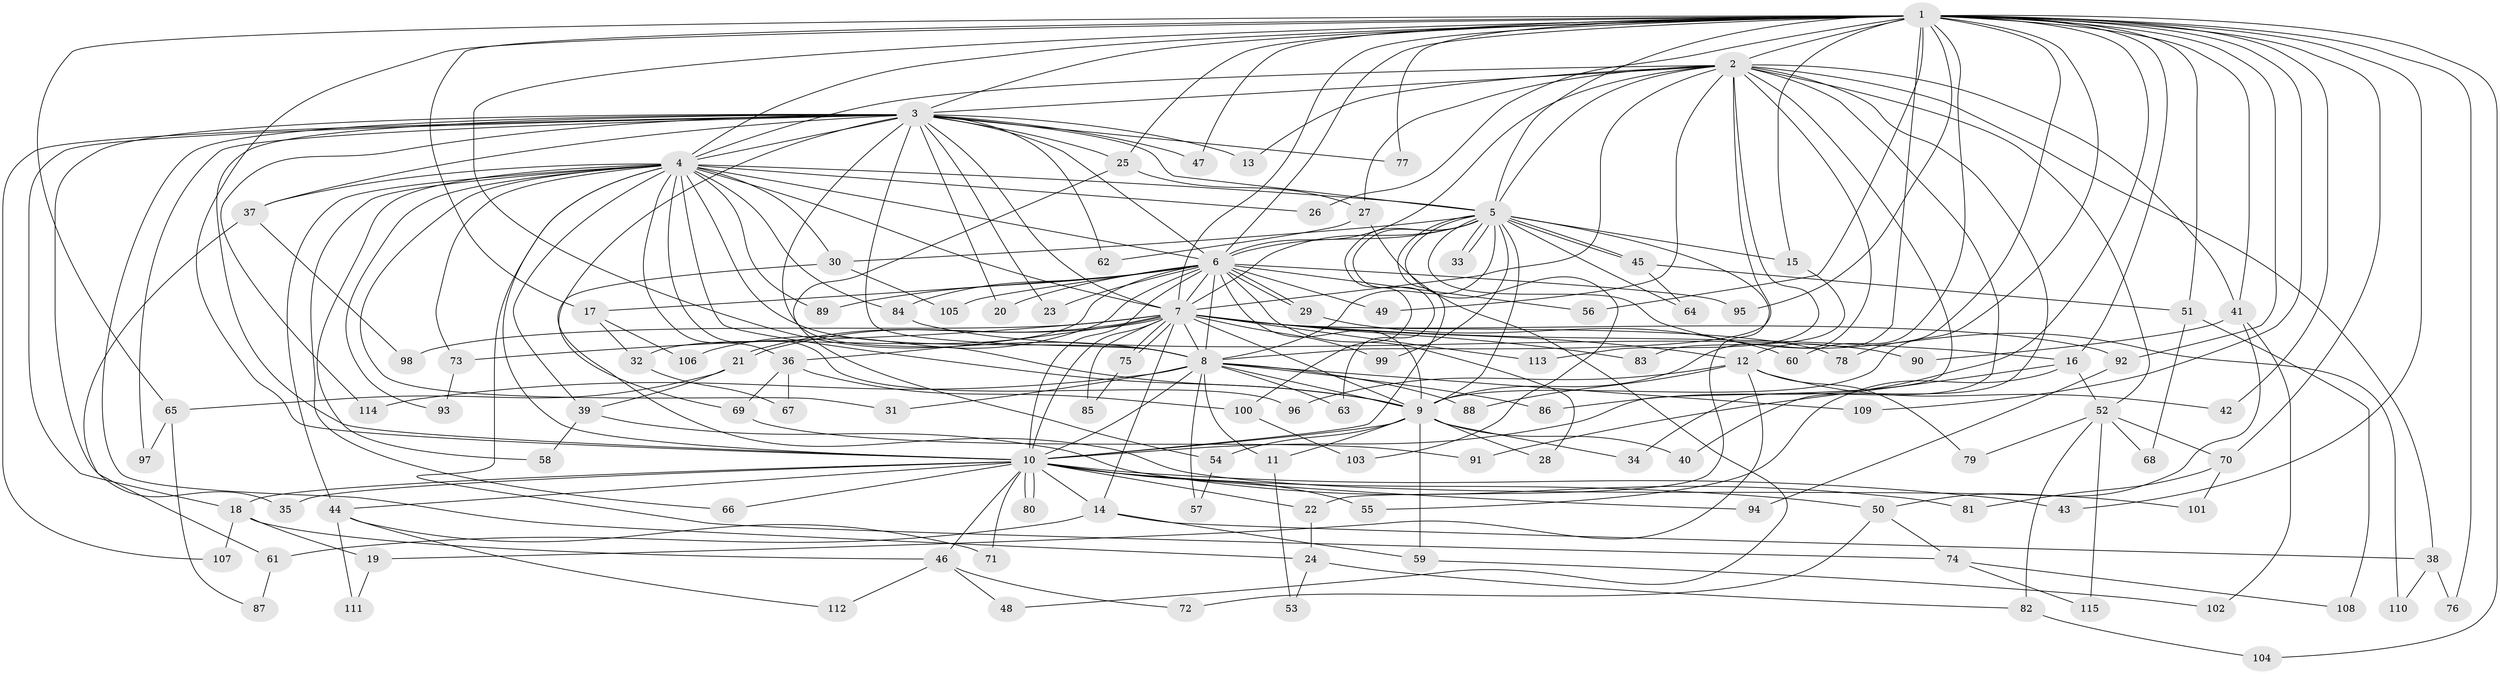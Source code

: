 // Generated by graph-tools (version 1.1) at 2025/35/03/09/25 02:35:04]
// undirected, 115 vertices, 255 edges
graph export_dot {
graph [start="1"]
  node [color=gray90,style=filled];
  1;
  2;
  3;
  4;
  5;
  6;
  7;
  8;
  9;
  10;
  11;
  12;
  13;
  14;
  15;
  16;
  17;
  18;
  19;
  20;
  21;
  22;
  23;
  24;
  25;
  26;
  27;
  28;
  29;
  30;
  31;
  32;
  33;
  34;
  35;
  36;
  37;
  38;
  39;
  40;
  41;
  42;
  43;
  44;
  45;
  46;
  47;
  48;
  49;
  50;
  51;
  52;
  53;
  54;
  55;
  56;
  57;
  58;
  59;
  60;
  61;
  62;
  63;
  64;
  65;
  66;
  67;
  68;
  69;
  70;
  71;
  72;
  73;
  74;
  75;
  76;
  77;
  78;
  79;
  80;
  81;
  82;
  83;
  84;
  85;
  86;
  87;
  88;
  89;
  90;
  91;
  92;
  93;
  94;
  95;
  96;
  97;
  98;
  99;
  100;
  101;
  102;
  103;
  104;
  105;
  106;
  107;
  108;
  109;
  110;
  111;
  112;
  113;
  114;
  115;
  1 -- 2;
  1 -- 3;
  1 -- 4;
  1 -- 5;
  1 -- 6;
  1 -- 7;
  1 -- 8;
  1 -- 9;
  1 -- 10;
  1 -- 12;
  1 -- 15;
  1 -- 16;
  1 -- 17;
  1 -- 25;
  1 -- 26;
  1 -- 41;
  1 -- 42;
  1 -- 43;
  1 -- 47;
  1 -- 51;
  1 -- 56;
  1 -- 60;
  1 -- 65;
  1 -- 70;
  1 -- 76;
  1 -- 77;
  1 -- 78;
  1 -- 86;
  1 -- 92;
  1 -- 95;
  1 -- 104;
  1 -- 109;
  2 -- 3;
  2 -- 4;
  2 -- 5;
  2 -- 6;
  2 -- 7;
  2 -- 8;
  2 -- 9;
  2 -- 10;
  2 -- 13;
  2 -- 27;
  2 -- 34;
  2 -- 38;
  2 -- 40;
  2 -- 41;
  2 -- 49;
  2 -- 52;
  2 -- 113;
  3 -- 4;
  3 -- 5;
  3 -- 6;
  3 -- 7;
  3 -- 8;
  3 -- 9;
  3 -- 10;
  3 -- 13;
  3 -- 18;
  3 -- 20;
  3 -- 23;
  3 -- 24;
  3 -- 25;
  3 -- 35;
  3 -- 37;
  3 -- 47;
  3 -- 62;
  3 -- 69;
  3 -- 77;
  3 -- 97;
  3 -- 107;
  3 -- 114;
  4 -- 5;
  4 -- 6;
  4 -- 7;
  4 -- 8;
  4 -- 9;
  4 -- 10;
  4 -- 26;
  4 -- 30;
  4 -- 31;
  4 -- 36;
  4 -- 37;
  4 -- 39;
  4 -- 44;
  4 -- 58;
  4 -- 66;
  4 -- 73;
  4 -- 74;
  4 -- 84;
  4 -- 89;
  4 -- 93;
  4 -- 96;
  5 -- 6;
  5 -- 7;
  5 -- 8;
  5 -- 9;
  5 -- 10;
  5 -- 15;
  5 -- 22;
  5 -- 30;
  5 -- 33;
  5 -- 33;
  5 -- 45;
  5 -- 45;
  5 -- 63;
  5 -- 64;
  5 -- 99;
  5 -- 100;
  5 -- 103;
  5 -- 110;
  6 -- 7;
  6 -- 8;
  6 -- 9;
  6 -- 10;
  6 -- 17;
  6 -- 20;
  6 -- 23;
  6 -- 28;
  6 -- 29;
  6 -- 29;
  6 -- 32;
  6 -- 49;
  6 -- 56;
  6 -- 84;
  6 -- 89;
  6 -- 95;
  6 -- 105;
  6 -- 106;
  7 -- 8;
  7 -- 9;
  7 -- 10;
  7 -- 12;
  7 -- 14;
  7 -- 16;
  7 -- 21;
  7 -- 21;
  7 -- 36;
  7 -- 73;
  7 -- 75;
  7 -- 75;
  7 -- 78;
  7 -- 83;
  7 -- 85;
  7 -- 92;
  7 -- 98;
  7 -- 99;
  7 -- 113;
  8 -- 9;
  8 -- 10;
  8 -- 11;
  8 -- 31;
  8 -- 57;
  8 -- 63;
  8 -- 86;
  8 -- 88;
  8 -- 109;
  8 -- 114;
  9 -- 10;
  9 -- 11;
  9 -- 28;
  9 -- 34;
  9 -- 40;
  9 -- 54;
  9 -- 59;
  10 -- 14;
  10 -- 18;
  10 -- 22;
  10 -- 35;
  10 -- 43;
  10 -- 44;
  10 -- 46;
  10 -- 50;
  10 -- 55;
  10 -- 66;
  10 -- 71;
  10 -- 80;
  10 -- 80;
  10 -- 94;
  11 -- 53;
  12 -- 19;
  12 -- 42;
  12 -- 79;
  12 -- 88;
  12 -- 96;
  14 -- 38;
  14 -- 59;
  14 -- 61;
  15 -- 83;
  16 -- 52;
  16 -- 55;
  16 -- 91;
  17 -- 32;
  17 -- 106;
  18 -- 19;
  18 -- 46;
  18 -- 107;
  19 -- 111;
  21 -- 39;
  21 -- 65;
  22 -- 24;
  24 -- 53;
  24 -- 82;
  25 -- 27;
  25 -- 54;
  27 -- 48;
  27 -- 62;
  29 -- 60;
  30 -- 101;
  30 -- 105;
  32 -- 67;
  36 -- 67;
  36 -- 69;
  36 -- 100;
  37 -- 61;
  37 -- 98;
  38 -- 76;
  38 -- 110;
  39 -- 58;
  39 -- 81;
  41 -- 50;
  41 -- 90;
  41 -- 102;
  44 -- 71;
  44 -- 111;
  44 -- 112;
  45 -- 51;
  45 -- 64;
  46 -- 48;
  46 -- 72;
  46 -- 112;
  50 -- 72;
  50 -- 74;
  51 -- 68;
  51 -- 108;
  52 -- 68;
  52 -- 70;
  52 -- 79;
  52 -- 82;
  52 -- 115;
  54 -- 57;
  59 -- 102;
  61 -- 87;
  65 -- 87;
  65 -- 97;
  69 -- 91;
  70 -- 81;
  70 -- 101;
  73 -- 93;
  74 -- 108;
  74 -- 115;
  75 -- 85;
  82 -- 104;
  84 -- 90;
  92 -- 94;
  100 -- 103;
}
